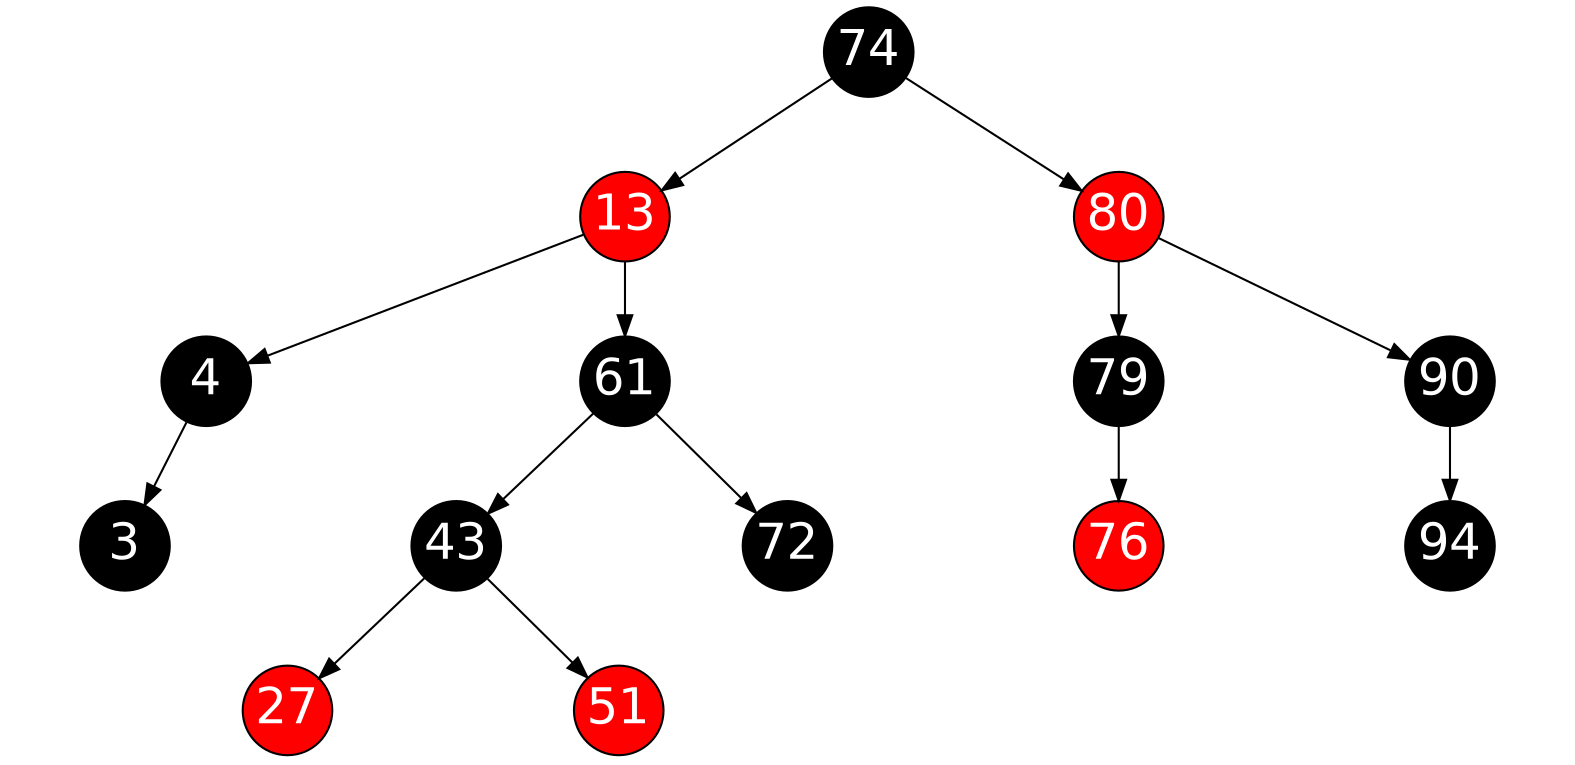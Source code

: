 digraph G {
	graph [ratio=.48];
	node [style=filled, color=black, shape=circle, width=.6 
		fontname=Helvetica, fontweight=bold, fontcolor=white, 
		fontsize=24, fixedsize=true];
	

  3, 4, 13, 27, 43, 51, 61, 72, 76, 79, 80, 90, 94;

  13, 27, 51, 76, 80	
	[fillcolor=red];

4 -> 3; 
13 -> 4; 
74 -> 13; 
43 -> 27; 
61 -> 43; 
43 -> 51; 
13 -> 61; 
61 -> 72; 
79 -> 76; 
80 -> 79; 
74 -> 80; 
80 -> 90; 
90 -> 94; 

}